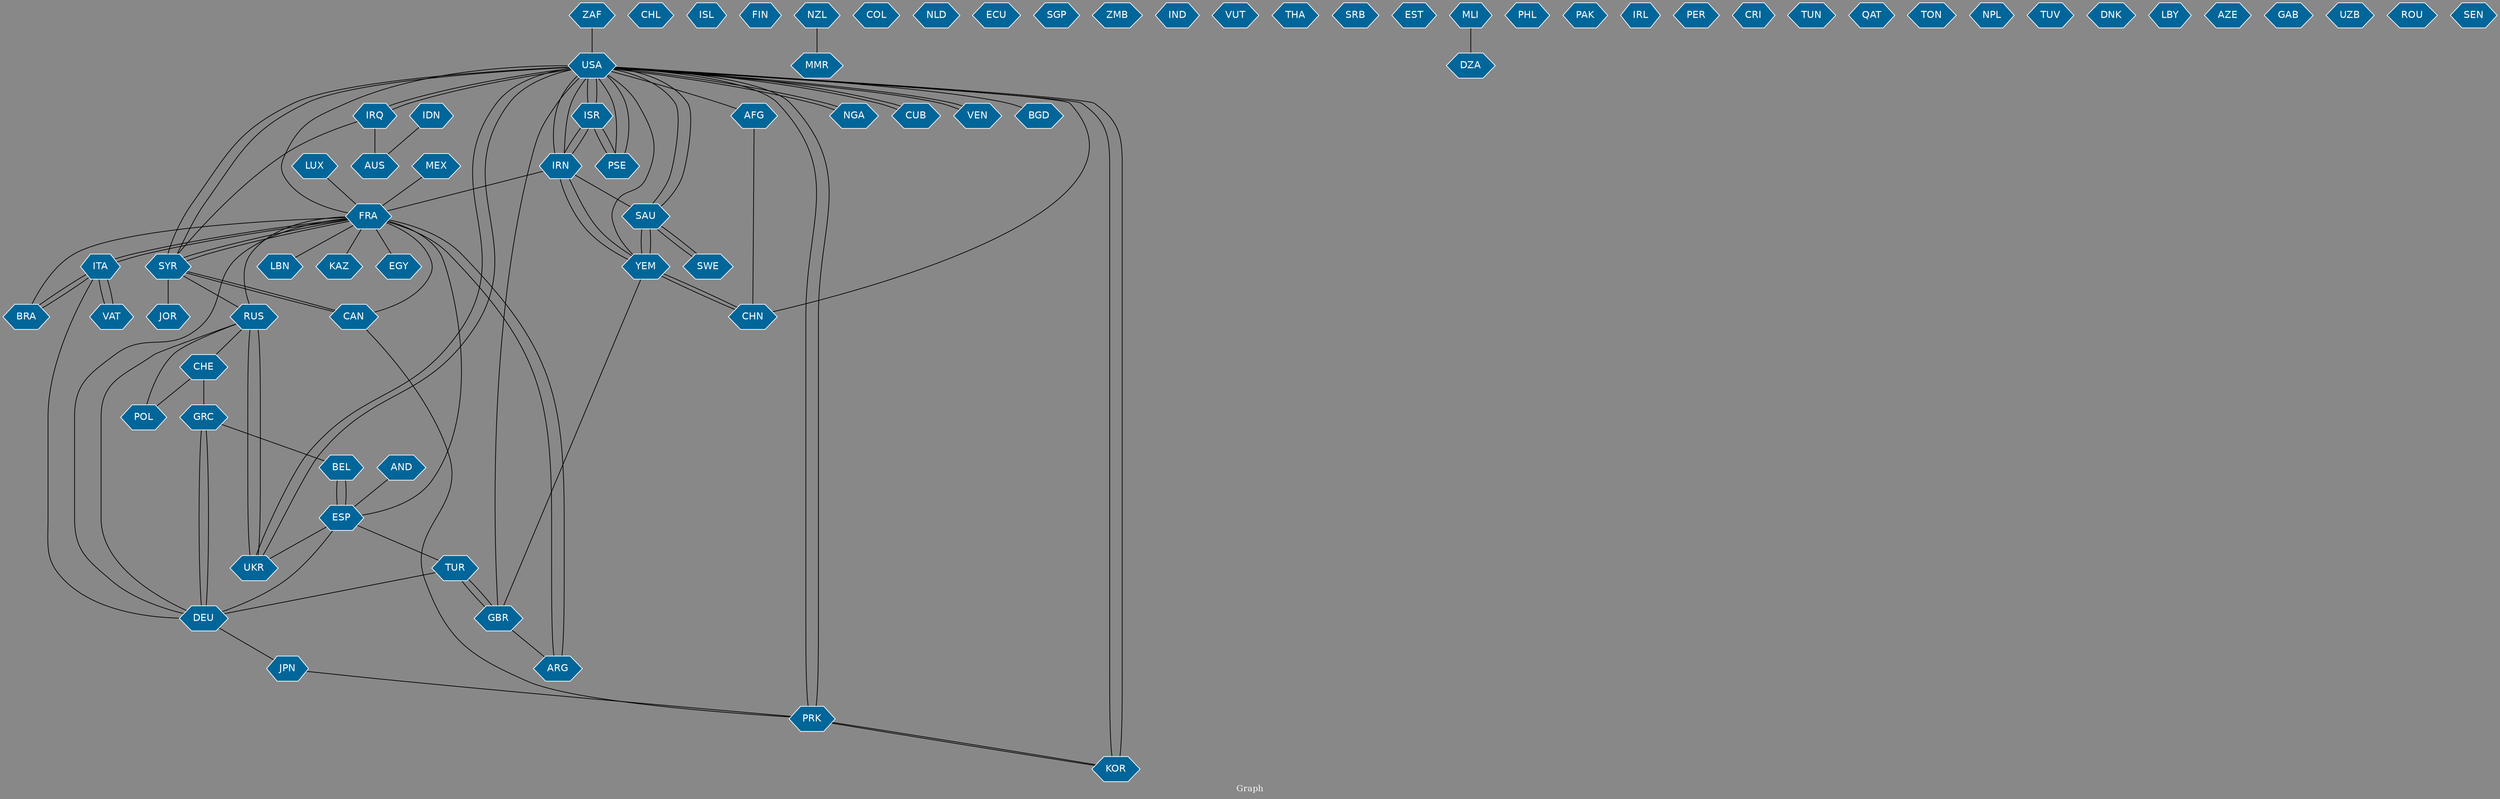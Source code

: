 // Countries together in item graph
graph {
	graph [bgcolor="#888888" fontcolor=white fontsize=12 label="Graph" outputorder=edgesfirst overlap=prism]
	node [color=white fillcolor="#006699" fontcolor=white fontname=Helvetica shape=hexagon style=filled]
	edge [arrowhead=open color=black fontcolor=white fontname=Courier fontsize=12]
		USA [label=USA]
		ISR [label=ISR]
		YEM [label=YEM]
		CHL [label=CHL]
		ISL [label=ISL]
		GBR [label=GBR]
		BEL [label=BEL]
		ARG [label=ARG]
		FIN [label=FIN]
		CHN [label=CHN]
		PSE [label=PSE]
		NZL [label=NZL]
		MMR [label=MMR]
		PRK [label=PRK]
		SAU [label=SAU]
		SYR [label=SYR]
		FRA [label=FRA]
		CAN [label=CAN]
		RUS [label=RUS]
		ESP [label=ESP]
		ITA [label=ITA]
		AUS [label=AUS]
		COL [label=COL]
		BRA [label=BRA]
		SWE [label=SWE]
		UKR [label=UKR]
		CHE [label=CHE]
		POL [label=POL]
		IRN [label=IRN]
		NLD [label=NLD]
		LUX [label=LUX]
		NGA [label=NGA]
		CUB [label=CUB]
		DEU [label=DEU]
		GRC [label=GRC]
		ECU [label=ECU]
		JPN [label=JPN]
		VEN [label=VEN]
		SGP [label=SGP]
		ZMB [label=ZMB]
		IND [label=IND]
		VUT [label=VUT]
		AFG [label=AFG]
		IRQ [label=IRQ]
		THA [label=THA]
		IDN [label=IDN]
		LBN [label=LBN]
		SRB [label=SRB]
		EST [label=EST]
		MLI [label=MLI]
		DZA [label=DZA]
		PHL [label=PHL]
		TUR [label=TUR]
		PAK [label=PAK]
		IRL [label=IRL]
		MEX [label=MEX]
		BGD [label=BGD]
		VAT [label=VAT]
		PER [label=PER]
		CRI [label=CRI]
		KOR [label=KOR]
		ZAF [label=ZAF]
		TUN [label=TUN]
		QAT [label=QAT]
		TON [label=TON]
		KAZ [label=KAZ]
		EGY [label=EGY]
		NPL [label=NPL]
		TUV [label=TUV]
		JOR [label=JOR]
		AND [label=AND]
		DNK [label=DNK]
		LBY [label=LBY]
		AZE [label=AZE]
		GAB [label=GAB]
		UZB [label=UZB]
		ROU [label=ROU]
		SEN [label=SEN]
			VEN -- USA [weight=4]
			DEU -- JPN [weight=1]
			SAU -- YEM [weight=5]
			SAU -- SWE [weight=1]
			TUR -- DEU [weight=1]
			AND -- ESP [weight=1]
			GBR -- ARG [weight=1]
			ISR -- IRN [weight=5]
			RUS -- DEU [weight=1]
			IRN -- ISR [weight=8]
			FRA -- KAZ [weight=1]
			GRC -- BEL [weight=1]
			CAN -- SYR [weight=1]
			USA -- NGA [weight=1]
			MLI -- DZA [weight=1]
			ESP -- BEL [weight=1]
			PRK -- USA [weight=1]
			USA -- UKR [weight=1]
			USA -- IRN [weight=6]
			ITA -- BRA [weight=3]
			ITA -- FRA [weight=2]
			NGA -- USA [weight=1]
			JPN -- PRK [weight=1]
			KOR -- USA [weight=3]
			ESP -- TUR [weight=1]
			IRN -- FRA [weight=2]
			FRA -- CAN [weight=1]
			ESP -- UKR [weight=1]
			YEM -- IRN [weight=2]
			USA -- SYR [weight=2]
			TUR -- GBR [weight=1]
			USA -- IRQ [weight=2]
			RUS -- POL [weight=1]
			ARG -- FRA [weight=7]
			UKR -- USA [weight=1]
			PSE -- USA [weight=2]
			IRQ -- SYR [weight=1]
			PSE -- ISR [weight=7]
			ISR -- USA [weight=9]
			DEU -- GRC [weight=1]
			IRN -- YEM [weight=1]
			FRA -- DEU [weight=3]
			USA -- KOR [weight=4]
			YEM -- SAU [weight=10]
			CHE -- GRC [weight=1]
			LUX -- FRA [weight=1]
			ISR -- PSE [weight=7]
			FRA -- ARG [weight=5]
			FRA -- ITA [weight=2]
			ESP -- FRA [weight=1]
			CAN -- PRK [weight=2]
			BRA -- ITA [weight=2]
			KOR -- PRK [weight=2]
			SYR -- JOR [weight=1]
			USA -- AFG [weight=2]
			FRA -- SYR [weight=2]
			USA -- BGD [weight=1]
			VAT -- ITA [weight=1]
			CHE -- POL [weight=1]
			PRK -- KOR [weight=2]
			RUS -- UKR [weight=7]
			USA -- FRA [weight=1]
			FRA -- RUS [weight=1]
			IRN -- USA [weight=5]
			USA -- PSE [weight=3]
			IRN -- SAU [weight=3]
			SYR -- RUS [weight=1]
			ITA -- DEU [weight=1]
			FRA -- LBN [weight=2]
			GBR -- USA [weight=1]
			USA -- PRK [weight=2]
			USA -- ISR [weight=12]
			SYR -- USA [weight=1]
			UKR -- RUS [weight=7]
			BRA -- FRA [weight=1]
			SWE -- SAU [weight=1]
			AFG -- CHN [weight=1]
			IRQ -- AUS [weight=1]
			ZAF -- USA [weight=2]
			IRQ -- USA [weight=3]
			RUS -- CHE [weight=2]
			ESP -- DEU [weight=1]
			NZL -- MMR [weight=1]
			USA -- SAU [weight=1]
			GBR -- TUR [weight=1]
			YEM -- GBR [weight=1]
			YEM -- USA [weight=1]
			ITA -- VAT [weight=1]
			USA -- CUB [weight=2]
			USA -- VEN [weight=4]
			CUB -- USA [weight=1]
			GRC -- DEU [weight=3]
			USA -- CHN [weight=2]
			SYR -- FRA [weight=2]
			BEL -- ESP [weight=1]
			SYR -- CAN [weight=2]
			CHN -- YEM [weight=1]
			YEM -- CHN [weight=1]
			IDN -- AUS [weight=1]
			MEX -- FRA [weight=1]
			FRA -- EGY [weight=1]
			SAU -- USA [weight=1]
}